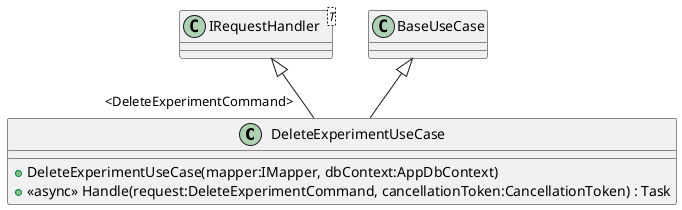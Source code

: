 @startuml
class DeleteExperimentUseCase {
    + DeleteExperimentUseCase(mapper:IMapper, dbContext:AppDbContext)
    + <<async>> Handle(request:DeleteExperimentCommand, cancellationToken:CancellationToken) : Task
}
class "IRequestHandler"<T> {
}
BaseUseCase <|-- DeleteExperimentUseCase
"IRequestHandler" <|-- "<DeleteExperimentCommand>" DeleteExperimentUseCase
@enduml
